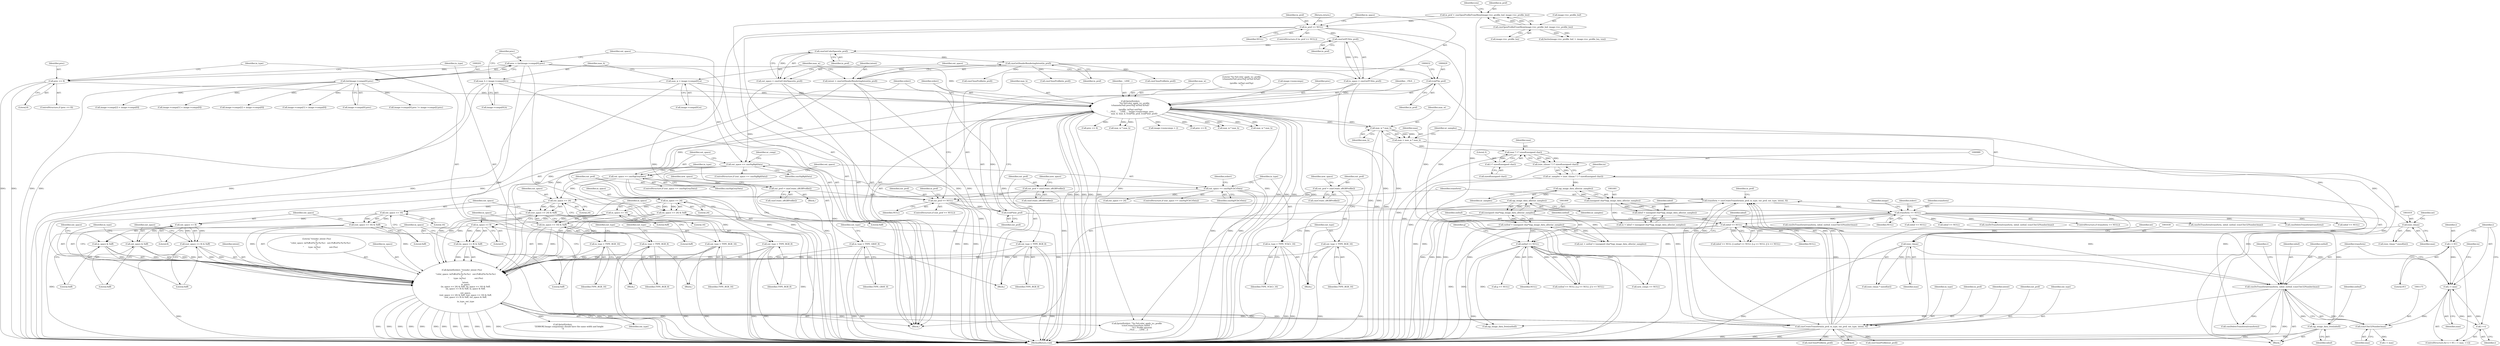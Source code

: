 digraph "0_openjpeg_2e5ab1d9987831c981ff05862e8ccf1381ed58ea@pointer" {
"1001252" [label="(Call,opj_image_data_free(inbuf))"];
"1001170" [label="(Call,cmsDoTransform(transform, inbuf, outbuf, (cmsUInt32Number)max))"];
"1000492" [label="(Call,transform == NULL)"];
"1000478" [label="(Call,transform = cmsCreateTransform(in_prof, in_type, out_prof, out_type, intent, 0))"];
"1000480" [label="(Call,cmsCreateTransform(in_prof, in_type, out_prof, out_type, intent, 0))"];
"1000428" [label="(Call,(void*)in_prof)"];
"1000178" [label="(Call,cmsGetHeaderRenderingIntent(in_prof))"];
"1000174" [label="(Call,cmsGetColorSpace(in_prof))"];
"1000170" [label="(Call,cmsGetPCS(in_prof))"];
"1000163" [label="(Call,in_prof == NULL)"];
"1000136" [label="(Call,in_prof = cmsOpenProfileFromMem(image->icc_profile_buf, image->icc_profile_len))"];
"1000138" [label="(Call,cmsOpenProfileFromMem(image->icc_profile_buf, image->icc_profile_len))"];
"1000434" [label="(Call,fprintf(stderr, \"\trender_intent (%u)\n\t\"\n            \"color_space: in(%#x)(%c%c%c%c)   out:(%#x)(%c%c%c%c)\n\t\"\n            \"       type: in(%u)              out:(%u)\n\",\n            intent,\n            in_space,\n            (in_space >> 24) & 0xff, (in_space >> 16) & 0xff,\n            (in_space >> 8) & 0xff, in_space & 0xff,\n\n            out_space,\n            (out_space >> 24) & 0xff, (out_space >> 16) & 0xff,\n            (out_space >> 8) & 0xff, out_space & 0xff,\n\n            in_type, out_type\n           ))"];
"1000417" [label="(Call,fprintf(stderr,\n            \"%s:%d:color_apply_icc_profile\n\tchannels(%d) prec(%d) w(%d) h(%d)\"\n            \"\n\tprofile: in(%p) out(%p)\n\", __FILE__, __LINE__, image->numcomps, prec,\n            max_w, max_h, (void*)in_prof, (void*)out_prof))"];
"1000198" [label="(Call,prec = (int)image->comps[0].prec)"];
"1000200" [label="(Call,(int)image->comps[0].prec)"];
"1000320" [label="(Call,prec <= 8)"];
"1000180" [label="(Call,max_w = image->comps[0].w)"];
"1000189" [label="(Call,max_h = image->comps[0].h)"];
"1000431" [label="(Call,(void*)out_prof)"];
"1000410" [label="(Call,out_prof == NULL)"];
"1000338" [label="(Call,out_prof = cmsCreate_sRGBProfile())"];
"1000374" [label="(Call,out_prof = cmsCreate_sRGBProfile())"];
"1000356" [label="(Call,out_prof = cmsCreate_sRGBProfile())"];
"1000176" [label="(Call,intent = cmsGetHeaderRenderingIntent(in_prof))"];
"1000454" [label="(Call,in_space & 0xff)"];
"1000450" [label="(Call,in_space >> 8)"];
"1000445" [label="(Call,in_space >> 16)"];
"1000440" [label="(Call,in_space >> 24)"];
"1000168" [label="(Call,in_space = cmsGetPCS(in_prof))"];
"1000439" [label="(Call,(in_space >> 24) & 0xff)"];
"1000444" [label="(Call,(in_space >> 16) & 0xff)"];
"1000449" [label="(Call,(in_space >> 8) & 0xff)"];
"1000473" [label="(Call,out_space & 0xff)"];
"1000469" [label="(Call,out_space >> 8)"];
"1000464" [label="(Call,out_space >> 16)"];
"1000459" [label="(Call,out_space >> 24)"];
"1000364" [label="(Call,out_space == cmsSigYCbCrData)"];
"1000346" [label="(Call,out_space == cmsSigGrayData)"];
"1000210" [label="(Call,out_space == cmsSigRgbData)"];
"1000172" [label="(Call,out_space = cmsGetColorSpace(in_prof))"];
"1000458" [label="(Call,(out_space >> 24) & 0xff)"];
"1000463" [label="(Call,(out_space >> 16) & 0xff)"];
"1000468" [label="(Call,(out_space >> 8) & 0xff)"];
"1000368" [label="(Call,in_type = TYPE_YCbCr_16)"];
"1000332" [label="(Call,in_type = TYPE_RGB_16)"];
"1000350" [label="(Call,in_type = TYPE_GRAY_8)"];
"1000324" [label="(Call,in_type = TYPE_RGB_8)"];
"1000335" [label="(Call,out_type = TYPE_RGB_16)"];
"1000327" [label="(Call,out_type = TYPE_RGB_8)"];
"1000353" [label="(Call,out_type = TYPE_RGB_8)"];
"1000371" [label="(Call,out_type = TYPE_RGB_16)"];
"1001036" [label="(Call,inbuf == NULL)"];
"1000998" [label="(Call,inbuf = (unsigned char*)opj_image_data_alloc(nr_samples))"];
"1001000" [label="(Call,(unsigned char*)opj_image_data_alloc(nr_samples))"];
"1001002" [label="(Call,opj_image_data_alloc(nr_samples))"];
"1000986" [label="(Call,nr_samples = (size_t)(max * 3 * sizeof(unsigned char)))"];
"1000988" [label="(Call,(size_t)(max * 3 * sizeof(unsigned char)))"];
"1000990" [label="(Call,max * 3 * sizeof(unsigned char))"];
"1000981" [label="(Call,max = max_w * max_h)"];
"1000983" [label="(Call,max_w * max_h)"];
"1000992" [label="(Call,3 * sizeof(unsigned char))"];
"1001040" [label="(Call,outbuf == NULL)"];
"1001006" [label="(Call,outbuf = (unsigned char*)opj_image_data_alloc(nr_samples))"];
"1001008" [label="(Call,(unsigned char*)opj_image_data_alloc(nr_samples))"];
"1001010" [label="(Call,opj_image_data_alloc(nr_samples))"];
"1001174" [label="(Call,(cmsUInt32Number)max)"];
"1001155" [label="(Call,i < max)"];
"1001158" [label="(Call,++i)"];
"1001152" [label="(Call,i = 0U)"];
"1001029" [label="(Call,(size_t)max)"];
"1001018" [label="(Call,(size_t)max)"];
"1001252" [label="(Call,opj_image_data_free(inbuf))"];
"1000457" [label="(Identifier,out_space)"];
"1001041" [label="(Identifier,outbuf)"];
"1001002" [label="(Call,opj_image_data_alloc(nr_samples))"];
"1000142" [label="(Call,image->icc_profile_len)"];
"1000333" [label="(Identifier,in_type)"];
"1000994" [label="(Call,sizeof(unsigned char))"];
"1000316" [label="(Call,cmsCloseProfile(in_prof))"];
"1000217" [label="(Identifier,nr_comp)"];
"1000351" [label="(Identifier,in_type)"];
"1000440" [label="(Call,in_space >> 24)"];
"1000369" [label="(Identifier,in_type)"];
"1001208" [label="(Call,i < max)"];
"1000465" [label="(Identifier,out_space)"];
"1001040" [label="(Call,outbuf == NULL)"];
"1000169" [label="(Identifier,in_space)"];
"1000320" [label="(Call,prec <= 8)"];
"1000345" [label="(ControlStructure,if (out_space == cmsSigGrayData))"];
"1000373" [label="(Identifier,TYPE_RGB_16)"];
"1000328" [label="(Identifier,out_type)"];
"1000422" [label="(Call,image->numcomps)"];
"1000461" [label="(Literal,24)"];
"1000346" [label="(Call,out_space == cmsSigGrayData)"];
"1001322" [label="(Call,inbuf == NULL)"];
"1000999" [label="(Identifier,inbuf)"];
"1000779" [label="(Call,max_w * max_h)"];
"1000509" [label="(Identifier,image)"];
"1000463" [label="(Call,(out_space >> 16) & 0xff)"];
"1000497" [label="(Identifier,stderr)"];
"1000354" [label="(Identifier,out_type)"];
"1000357" [label="(Identifier,out_prof)"];
"1000993" [label="(Literal,3)"];
"1000334" [label="(Identifier,TYPE_RGB_16)"];
"1000374" [label="(Call,out_prof = cmsCreate_sRGBProfile())"];
"1000410" [label="(Call,out_prof == NULL)"];
"1000276" [label="(Call,image->comps[0].prec != image->comps[i].prec)"];
"1000177" [label="(Identifier,intent)"];
"1000986" [label="(Call,nr_samples = (size_t)(max * 3 * sizeof(unsigned char)))"];
"1000425" [label="(Identifier,prec)"];
"1001031" [label="(Identifier,max)"];
"1000478" [label="(Call,transform = cmsCreateTransform(in_prof, in_type, out_prof, out_type, intent, 0))"];
"1000363" [label="(ControlStructure,if (out_space == cmsSigYCbCrData))"];
"1001560" [label="(MethodReturn,void)"];
"1000329" [label="(Identifier,TYPE_RGB_8)"];
"1001007" [label="(Identifier,outbuf)"];
"1001037" [label="(Identifier,inbuf)"];
"1000992" [label="(Call,3 * sizeof(unsigned char))"];
"1000988" [label="(Call,(size_t)(max * 3 * sizeof(unsigned char)))"];
"1001108" [label="(Call,image->comps[2] = image->comps[0])"];
"1000420" [label="(Identifier,__FILE__)"];
"1001254" [label="(Call,opj_image_data_free(outbuf))"];
"1000482" [label="(Identifier,in_type)"];
"1000350" [label="(Call,in_type = TYPE_GRAY_8)"];
"1000375" [label="(Identifier,out_prof)"];
"1000981" [label="(Call,max = max_w * max_h)"];
"1000481" [label="(Identifier,in_prof)"];
"1000191" [label="(Call,image->comps[0].h)"];
"1001044" [label="(Call,g == NULL)"];
"1000147" [label="(Identifier,icm)"];
"1001157" [label="(Identifier,max)"];
"1000167" [label="(Return,return;)"];
"1001042" [label="(Identifier,NULL)"];
"1001156" [label="(Identifier,i)"];
"1000172" [label="(Call,out_space = cmsGetColorSpace(in_prof))"];
"1000488" [label="(Identifier,in_prof)"];
"1001029" [label="(Call,(size_t)max)"];
"1000458" [label="(Call,(out_space >> 24) & 0xff)"];
"1000464" [label="(Call,out_space >> 16)"];
"1000368" [label="(Call,in_type = TYPE_YCbCr_16)"];
"1000371" [label="(Call,out_type = TYPE_RGB_16)"];
"1000447" [label="(Literal,16)"];
"1000336" [label="(Identifier,out_type)"];
"1000579" [label="(Call,prec <= 8)"];
"1000963" [label="(Call,fprintf(stderr,\n                    \"[ERROR] Image components should have the same width and height\n\"))"];
"1000190" [label="(Identifier,max_h)"];
"1000467" [label="(Literal,0xff)"];
"1000810" [label="(Call,inbuf == NULL)"];
"1000991" [label="(Identifier,max)"];
"1001028" [label="(Call,(size_t)max * sizeof(int))"];
"1000589" [label="(Call,max_w * max_h)"];
"1000321" [label="(Identifier,prec)"];
"1000451" [label="(Identifier,in_space)"];
"1000176" [label="(Call,intent = cmsGetHeaderRenderingIntent(in_prof))"];
"1000182" [label="(Call,image->comps[0].w)"];
"1001456" [label="(Call,cmsDoTransform(transform, inbuf, outbuf, (cmsUInt32Number)max))"];
"1000441" [label="(Identifier,in_space)"];
"1000466" [label="(Literal,16)"];
"1000496" [label="(Call,fprintf(stderr, \"%s:%d:color_apply_icc_profile\n\tcmsCreateTransform failed. \"\n                \"ICC Profile ignored.\n\", __FILE__, __LINE__))"];
"1000367" [label="(Block,)"];
"1000342" [label="(Identifier,new_space)"];
"1000491" [label="(ControlStructure,if (transform == NULL))"];
"1000211" [label="(Identifier,out_space)"];
"1000139" [label="(Call,image->icc_profile_buf)"];
"1000113" [label="(Block,)"];
"1001020" [label="(Identifier,max)"];
"1000171" [label="(Identifier,in_prof)"];
"1001383" [label="(Call,image->comps[1] = image->comps[0])"];
"1000477" [label="(Identifier,out_type)"];
"1000493" [label="(Identifier,transform)"];
"1000433" [label="(Identifier,out_prof)"];
"1000323" [label="(Block,)"];
"1000366" [label="(Identifier,cmsSigYCbCrData)"];
"1000476" [label="(Identifier,in_type)"];
"1000353" [label="(Call,out_type = TYPE_RGB_8)"];
"1000162" [label="(ControlStructure,if (in_prof == NULL))"];
"1000437" [label="(Identifier,intent)"];
"1000200" [label="(Call,(int)image->comps[0].prec)"];
"1000444" [label="(Call,(in_space >> 16) & 0xff)"];
"1000383" [label="(Identifier,stderr)"];
"1000348" [label="(Identifier,cmsSigGrayData)"];
"1001018" [label="(Call,(size_t)max)"];
"1000358" [label="(Call,cmsCreate_sRGBProfile())"];
"1001394" [label="(Call,image->comps[2] = image->comps[0])"];
"1001153" [label="(Identifier,i)"];
"1000337" [label="(Identifier,TYPE_RGB_16)"];
"1001022" [label="(Identifier,int)"];
"1000494" [label="(Identifier,NULL)"];
"1000462" [label="(Literal,0xff)"];
"1000326" [label="(Identifier,TYPE_RGB_8)"];
"1000164" [label="(Identifier,in_prof)"];
"1000352" [label="(Identifier,TYPE_GRAY_8)"];
"1000165" [label="(Identifier,NULL)"];
"1000199" [label="(Identifier,prec)"];
"1000370" [label="(Identifier,TYPE_YCbCr_16)"];
"1000456" [label="(Literal,0xff)"];
"1000431" [label="(Call,(void*)out_prof)"];
"1000983" [label="(Call,max_w * max_h)"];
"1000692" [label="(Call,cmsDoTransform(transform, inbuf, outbuf, (cmsUInt32Number)max))"];
"1001152" [label="(Call,i = 0U)"];
"1000376" [label="(Call,cmsCreate_sRGBProfile())"];
"1000474" [label="(Identifier,out_space)"];
"1000417" [label="(Call,fprintf(stderr,\n            \"%s:%d:color_apply_icc_profile\n\tchannels(%d) prec(%d) w(%d) h(%d)\"\n            \"\n\tprofile: in(%p) out(%p)\n\", __FILE__, __LINE__, image->numcomps, prec,\n            max_w, max_h, (void*)in_prof, (void*)out_prof))"];
"1000975" [label="(Block,)"];
"1000430" [label="(Identifier,in_prof)"];
"1000415" [label="(Identifier,in_prof)"];
"1001033" [label="(Identifier,int)"];
"1000339" [label="(Identifier,out_prof)"];
"1000168" [label="(Call,in_space = cmsGetPCS(in_prof))"];
"1000479" [label="(Identifier,transform)"];
"1001010" [label="(Call,opj_image_data_alloc(nr_samples))"];
"1000372" [label="(Identifier,out_type)"];
"1000990" [label="(Call,max * 3 * sizeof(unsigned char))"];
"1000414" [label="(Call,cmsCloseProfile(in_prof))"];
"1000443" [label="(Literal,0xff)"];
"1000985" [label="(Identifier,max_h)"];
"1001017" [label="(Call,(size_t)max * sizeof(int))"];
"1000966" [label="(Call,cmsDeleteTransform(transform))"];
"1000486" [label="(Literal,0)"];
"1001008" [label="(Call,(unsigned char*)opj_image_data_alloc(nr_samples))"];
"1000446" [label="(Identifier,in_space)"];
"1000325" [label="(Identifier,in_type)"];
"1000485" [label="(Identifier,intent)"];
"1001253" [label="(Identifier,inbuf)"];
"1000327" [label="(Call,out_type = TYPE_RGB_8)"];
"1000322" [label="(Literal,8)"];
"1000170" [label="(Call,cmsGetPCS(in_prof))"];
"1001546" [label="(Call,cmsDeleteTransform(transform))"];
"1000389" [label="(Call,out_space >> 24)"];
"1001151" [label="(ControlStructure,for (i = 0U; i < max; ++i))"];
"1000427" [label="(Identifier,max_h)"];
"1000471" [label="(Literal,8)"];
"1000209" [label="(ControlStructure,if (out_space == cmsSigRgbData))"];
"1001170" [label="(Call,cmsDoTransform(transform, inbuf, outbuf, (cmsUInt32Number)max))"];
"1000454" [label="(Call,in_space & 0xff)"];
"1000411" [label="(Identifier,out_prof)"];
"1000987" [label="(Identifier,nr_samples)"];
"1000180" [label="(Call,max_w = image->comps[0].w)"];
"1000620" [label="(Call,inbuf == NULL)"];
"1000181" [label="(Identifier,max_w)"];
"1000335" [label="(Call,out_type = TYPE_RGB_16)"];
"1000997" [label="(Identifier,in)"];
"1000439" [label="(Call,(in_space >> 24) & 0xff)"];
"1000449" [label="(Call,(in_space >> 8) & 0xff)"];
"1000470" [label="(Identifier,out_space)"];
"1000137" [label="(Identifier,in_prof)"];
"1000436" [label="(Literal,\"\trender_intent (%u)\n\t\"\n            \"color_space: in(%#x)(%c%c%c%c)   out:(%#x)(%c%c%c%c)\n\t\"\n            \"       type: in(%u)              out:(%u)\n\")"];
"1000356" [label="(Call,out_prof = cmsCreate_sRGBProfile())"];
"1000173" [label="(Identifier,out_space)"];
"1000412" [label="(Identifier,NULL)"];
"1001011" [label="(Identifier,nr_samples)"];
"1000455" [label="(Identifier,in_space)"];
"1000507" [label="(Call,image->numcomps > 2)"];
"1001006" [label="(Call,outbuf = (unsigned char*)opj_image_data_alloc(nr_samples))"];
"1000319" [label="(ControlStructure,if (prec <= 8))"];
"1001172" [label="(Identifier,inbuf)"];
"1000198" [label="(Call,prec = (int)image->comps[0].prec)"];
"1000984" [label="(Identifier,max_w)"];
"1000445" [label="(Call,in_space >> 16)"];
"1000338" [label="(Call,out_prof = cmsCreate_sRGBProfile())"];
"1000347" [label="(Identifier,out_space)"];
"1000349" [label="(Block,)"];
"1000468" [label="(Call,(out_space >> 8) & 0xff)"];
"1000469" [label="(Call,out_space >> 8)"];
"1000210" [label="(Call,out_space == cmsSigRgbData)"];
"1001154" [label="(Literal,0U)"];
"1001036" [label="(Call,inbuf == NULL)"];
"1000421" [label="(Identifier,__LINE__)"];
"1000331" [label="(Block,)"];
"1000972" [label="(Call,prec <= 8)"];
"1000434" [label="(Call,fprintf(stderr, \"\trender_intent (%u)\n\t\"\n            \"color_space: in(%#x)(%c%c%c%c)   out:(%#x)(%c%c%c%c)\n\t\"\n            \"       type: in(%u)              out:(%u)\n\",\n            intent,\n            in_space,\n            (in_space >> 24) & 0xff, (in_space >> 16) & 0xff,\n            (in_space >> 8) & 0xff, in_space & 0xff,\n\n            out_space,\n            (out_space >> 24) & 0xff, (out_space >> 16) & 0xff,\n            (out_space >> 8) & 0xff, out_space & 0xff,\n\n            in_type, out_type\n           ))"];
"1000459" [label="(Call,out_space >> 24)"];
"1001003" [label="(Identifier,nr_samples)"];
"1000189" [label="(Call,max_h = image->comps[0].h)"];
"1000448" [label="(Literal,0xff)"];
"1001004" [label="(Call,out = outbuf = (unsigned char*)opj_image_data_alloc(nr_samples))"];
"1000138" [label="(Call,cmsOpenProfileFromMem(image->icc_profile_buf, image->icc_profile_len))"];
"1001045" [label="(Identifier,g)"];
"1000438" [label="(Identifier,in_space)"];
"1000450" [label="(Call,in_space >> 8)"];
"1000175" [label="(Identifier,in_prof)"];
"1000340" [label="(Call,cmsCreate_sRGBProfile())"];
"1001171" [label="(Identifier,transform)"];
"1001159" [label="(Identifier,i)"];
"1000163" [label="(Call,in_prof == NULL)"];
"1000489" [label="(Call,cmsCloseProfile(out_prof))"];
"1000365" [label="(Identifier,out_space)"];
"1000982" [label="(Identifier,max)"];
"1000426" [label="(Identifier,max_w)"];
"1001155" [label="(Call,i < max)"];
"1000179" [label="(Identifier,in_prof)"];
"1000475" [label="(Literal,0xff)"];
"1001097" [label="(Call,image->comps[1] = image->comps[0])"];
"1000409" [label="(ControlStructure,if (out_prof == NULL))"];
"1001174" [label="(Call,(cmsUInt32Number)max)"];
"1000364" [label="(Call,out_space == cmsSigYCbCrData)"];
"1000174" [label="(Call,cmsGetColorSpace(in_prof))"];
"1000483" [label="(Identifier,out_prof)"];
"1001173" [label="(Identifier,outbuf)"];
"1000360" [label="(Identifier,new_space)"];
"1000453" [label="(Literal,0xff)"];
"1000472" [label="(Literal,0xff)"];
"1000419" [label="(Literal,\"%s:%d:color_apply_icc_profile\n\tchannels(%d) prec(%d) w(%d) h(%d)\"\n            \"\n\tprofile: in(%p) out(%p)\n\")"];
"1000998" [label="(Call,inbuf = (unsigned char*)opj_image_data_alloc(nr_samples))"];
"1000202" [label="(Call,image->comps[0].prec)"];
"1001035" [label="(Call,inbuf == NULL || outbuf == NULL || g == NULL || b == NULL)"];
"1000355" [label="(Identifier,TYPE_RGB_8)"];
"1001158" [label="(Call,++i)"];
"1000406" [label="(Call,cmsCloseProfile(in_prof))"];
"1000178" [label="(Call,cmsGetHeaderRenderingIntent(in_prof))"];
"1000452" [label="(Literal,8)"];
"1000213" [label="(Block,)"];
"1000378" [label="(Identifier,new_space)"];
"1000882" [label="(Call,cmsDoTransform(transform, inbuf, outbuf, (cmsUInt32Number)max))"];
"1000324" [label="(Call,in_type = TYPE_RGB_8)"];
"1000151" [label="(Call,fwrite(image->icc_profile_buf, 1, image->icc_profile_len, icm))"];
"1000435" [label="(Identifier,stderr)"];
"1000473" [label="(Call,out_space & 0xff)"];
"1000442" [label="(Literal,24)"];
"1000428" [label="(Call,(void*)in_prof)"];
"1001039" [label="(Call,outbuf == NULL || g == NULL || b == NULL)"];
"1000212" [label="(Identifier,cmsSigRgbData)"];
"1000487" [label="(Call,cmsCloseProfile(in_prof))"];
"1001164" [label="(Identifier,in)"];
"1000460" [label="(Identifier,out_space)"];
"1000332" [label="(Call,in_type = TYPE_RGB_16)"];
"1000492" [label="(Call,transform == NULL)"];
"1000996" [label="(Call,in = inbuf = (unsigned char*)opj_image_data_alloc(nr_samples))"];
"1001038" [label="(Identifier,NULL)"];
"1000480" [label="(Call,cmsCreateTransform(in_prof, in_type, out_prof, out_type, intent, 0))"];
"1001069" [label="(Call,new_comps == NULL)"];
"1001176" [label="(Identifier,max)"];
"1000484" [label="(Identifier,out_type)"];
"1000136" [label="(Call,in_prof = cmsOpenProfileFromMem(image->icc_profile_buf, image->icc_profile_len))"];
"1001000" [label="(Call,(unsigned char*)opj_image_data_alloc(nr_samples))"];
"1001178" [label="(Identifier,r)"];
"1001255" [label="(Identifier,outbuf)"];
"1001269" [label="(Call,max_w * max_h)"];
"1000418" [label="(Identifier,stderr)"];
"1001252" -> "1000975"  [label="AST: "];
"1001252" -> "1001253"  [label="CFG: "];
"1001253" -> "1001252"  [label="AST: "];
"1001255" -> "1001252"  [label="CFG: "];
"1001252" -> "1001560"  [label="DDG: "];
"1001252" -> "1001560"  [label="DDG: "];
"1001170" -> "1001252"  [label="DDG: "];
"1001036" -> "1001252"  [label="DDG: "];
"1001170" -> "1000975"  [label="AST: "];
"1001170" -> "1001174"  [label="CFG: "];
"1001171" -> "1001170"  [label="AST: "];
"1001172" -> "1001170"  [label="AST: "];
"1001173" -> "1001170"  [label="AST: "];
"1001174" -> "1001170"  [label="AST: "];
"1001178" -> "1001170"  [label="CFG: "];
"1001170" -> "1001560"  [label="DDG: "];
"1001170" -> "1001560"  [label="DDG: "];
"1000492" -> "1001170"  [label="DDG: "];
"1001036" -> "1001170"  [label="DDG: "];
"1001040" -> "1001170"  [label="DDG: "];
"1001006" -> "1001170"  [label="DDG: "];
"1001174" -> "1001170"  [label="DDG: "];
"1001170" -> "1001254"  [label="DDG: "];
"1001170" -> "1001546"  [label="DDG: "];
"1000492" -> "1000491"  [label="AST: "];
"1000492" -> "1000494"  [label="CFG: "];
"1000493" -> "1000492"  [label="AST: "];
"1000494" -> "1000492"  [label="AST: "];
"1000497" -> "1000492"  [label="CFG: "];
"1000509" -> "1000492"  [label="CFG: "];
"1000492" -> "1001560"  [label="DDG: "];
"1000492" -> "1001560"  [label="DDG: "];
"1000492" -> "1001560"  [label="DDG: "];
"1000478" -> "1000492"  [label="DDG: "];
"1000410" -> "1000492"  [label="DDG: "];
"1000492" -> "1000620"  [label="DDG: "];
"1000492" -> "1000692"  [label="DDG: "];
"1000492" -> "1000810"  [label="DDG: "];
"1000492" -> "1000882"  [label="DDG: "];
"1000492" -> "1000966"  [label="DDG: "];
"1000492" -> "1001036"  [label="DDG: "];
"1000492" -> "1001322"  [label="DDG: "];
"1000492" -> "1001456"  [label="DDG: "];
"1000492" -> "1001546"  [label="DDG: "];
"1000478" -> "1000113"  [label="AST: "];
"1000478" -> "1000480"  [label="CFG: "];
"1000479" -> "1000478"  [label="AST: "];
"1000480" -> "1000478"  [label="AST: "];
"1000488" -> "1000478"  [label="CFG: "];
"1000478" -> "1001560"  [label="DDG: "];
"1000480" -> "1000478"  [label="DDG: "];
"1000480" -> "1000478"  [label="DDG: "];
"1000480" -> "1000478"  [label="DDG: "];
"1000480" -> "1000478"  [label="DDG: "];
"1000480" -> "1000478"  [label="DDG: "];
"1000480" -> "1000478"  [label="DDG: "];
"1000480" -> "1000486"  [label="CFG: "];
"1000481" -> "1000480"  [label="AST: "];
"1000482" -> "1000480"  [label="AST: "];
"1000483" -> "1000480"  [label="AST: "];
"1000484" -> "1000480"  [label="AST: "];
"1000485" -> "1000480"  [label="AST: "];
"1000486" -> "1000480"  [label="AST: "];
"1000480" -> "1001560"  [label="DDG: "];
"1000480" -> "1001560"  [label="DDG: "];
"1000480" -> "1001560"  [label="DDG: "];
"1000428" -> "1000480"  [label="DDG: "];
"1000434" -> "1000480"  [label="DDG: "];
"1000434" -> "1000480"  [label="DDG: "];
"1000434" -> "1000480"  [label="DDG: "];
"1000431" -> "1000480"  [label="DDG: "];
"1000480" -> "1000487"  [label="DDG: "];
"1000480" -> "1000489"  [label="DDG: "];
"1000428" -> "1000417"  [label="AST: "];
"1000428" -> "1000430"  [label="CFG: "];
"1000429" -> "1000428"  [label="AST: "];
"1000430" -> "1000428"  [label="AST: "];
"1000432" -> "1000428"  [label="CFG: "];
"1000428" -> "1000417"  [label="DDG: "];
"1000178" -> "1000428"  [label="DDG: "];
"1000178" -> "1000176"  [label="AST: "];
"1000178" -> "1000179"  [label="CFG: "];
"1000179" -> "1000178"  [label="AST: "];
"1000176" -> "1000178"  [label="CFG: "];
"1000178" -> "1000176"  [label="DDG: "];
"1000174" -> "1000178"  [label="DDG: "];
"1000178" -> "1000316"  [label="DDG: "];
"1000178" -> "1000406"  [label="DDG: "];
"1000178" -> "1000414"  [label="DDG: "];
"1000174" -> "1000172"  [label="AST: "];
"1000174" -> "1000175"  [label="CFG: "];
"1000175" -> "1000174"  [label="AST: "];
"1000172" -> "1000174"  [label="CFG: "];
"1000174" -> "1000172"  [label="DDG: "];
"1000170" -> "1000174"  [label="DDG: "];
"1000170" -> "1000168"  [label="AST: "];
"1000170" -> "1000171"  [label="CFG: "];
"1000171" -> "1000170"  [label="AST: "];
"1000168" -> "1000170"  [label="CFG: "];
"1000170" -> "1000168"  [label="DDG: "];
"1000163" -> "1000170"  [label="DDG: "];
"1000163" -> "1000162"  [label="AST: "];
"1000163" -> "1000165"  [label="CFG: "];
"1000164" -> "1000163"  [label="AST: "];
"1000165" -> "1000163"  [label="AST: "];
"1000167" -> "1000163"  [label="CFG: "];
"1000169" -> "1000163"  [label="CFG: "];
"1000163" -> "1001560"  [label="DDG: "];
"1000163" -> "1001560"  [label="DDG: "];
"1000163" -> "1001560"  [label="DDG: "];
"1000136" -> "1000163"  [label="DDG: "];
"1000163" -> "1000410"  [label="DDG: "];
"1000136" -> "1000113"  [label="AST: "];
"1000136" -> "1000138"  [label="CFG: "];
"1000137" -> "1000136"  [label="AST: "];
"1000138" -> "1000136"  [label="AST: "];
"1000147" -> "1000136"  [label="CFG: "];
"1000136" -> "1001560"  [label="DDG: "];
"1000138" -> "1000136"  [label="DDG: "];
"1000138" -> "1000136"  [label="DDG: "];
"1000138" -> "1000142"  [label="CFG: "];
"1000139" -> "1000138"  [label="AST: "];
"1000142" -> "1000138"  [label="AST: "];
"1000138" -> "1000151"  [label="DDG: "];
"1000138" -> "1000151"  [label="DDG: "];
"1000434" -> "1000113"  [label="AST: "];
"1000434" -> "1000477"  [label="CFG: "];
"1000435" -> "1000434"  [label="AST: "];
"1000436" -> "1000434"  [label="AST: "];
"1000437" -> "1000434"  [label="AST: "];
"1000438" -> "1000434"  [label="AST: "];
"1000439" -> "1000434"  [label="AST: "];
"1000444" -> "1000434"  [label="AST: "];
"1000449" -> "1000434"  [label="AST: "];
"1000454" -> "1000434"  [label="AST: "];
"1000457" -> "1000434"  [label="AST: "];
"1000458" -> "1000434"  [label="AST: "];
"1000463" -> "1000434"  [label="AST: "];
"1000468" -> "1000434"  [label="AST: "];
"1000473" -> "1000434"  [label="AST: "];
"1000476" -> "1000434"  [label="AST: "];
"1000477" -> "1000434"  [label="AST: "];
"1000479" -> "1000434"  [label="CFG: "];
"1000434" -> "1001560"  [label="DDG: "];
"1000434" -> "1001560"  [label="DDG: "];
"1000434" -> "1001560"  [label="DDG: "];
"1000434" -> "1001560"  [label="DDG: "];
"1000434" -> "1001560"  [label="DDG: "];
"1000434" -> "1001560"  [label="DDG: "];
"1000434" -> "1001560"  [label="DDG: "];
"1000434" -> "1001560"  [label="DDG: "];
"1000434" -> "1001560"  [label="DDG: "];
"1000434" -> "1001560"  [label="DDG: "];
"1000434" -> "1001560"  [label="DDG: "];
"1000434" -> "1001560"  [label="DDG: "];
"1000417" -> "1000434"  [label="DDG: "];
"1000176" -> "1000434"  [label="DDG: "];
"1000454" -> "1000434"  [label="DDG: "];
"1000454" -> "1000434"  [label="DDG: "];
"1000439" -> "1000434"  [label="DDG: "];
"1000439" -> "1000434"  [label="DDG: "];
"1000444" -> "1000434"  [label="DDG: "];
"1000444" -> "1000434"  [label="DDG: "];
"1000449" -> "1000434"  [label="DDG: "];
"1000449" -> "1000434"  [label="DDG: "];
"1000473" -> "1000434"  [label="DDG: "];
"1000473" -> "1000434"  [label="DDG: "];
"1000458" -> "1000434"  [label="DDG: "];
"1000458" -> "1000434"  [label="DDG: "];
"1000463" -> "1000434"  [label="DDG: "];
"1000463" -> "1000434"  [label="DDG: "];
"1000468" -> "1000434"  [label="DDG: "];
"1000468" -> "1000434"  [label="DDG: "];
"1000368" -> "1000434"  [label="DDG: "];
"1000332" -> "1000434"  [label="DDG: "];
"1000350" -> "1000434"  [label="DDG: "];
"1000324" -> "1000434"  [label="DDG: "];
"1000335" -> "1000434"  [label="DDG: "];
"1000327" -> "1000434"  [label="DDG: "];
"1000353" -> "1000434"  [label="DDG: "];
"1000371" -> "1000434"  [label="DDG: "];
"1000434" -> "1000496"  [label="DDG: "];
"1000434" -> "1000963"  [label="DDG: "];
"1000417" -> "1000113"  [label="AST: "];
"1000417" -> "1000431"  [label="CFG: "];
"1000418" -> "1000417"  [label="AST: "];
"1000419" -> "1000417"  [label="AST: "];
"1000420" -> "1000417"  [label="AST: "];
"1000421" -> "1000417"  [label="AST: "];
"1000422" -> "1000417"  [label="AST: "];
"1000425" -> "1000417"  [label="AST: "];
"1000426" -> "1000417"  [label="AST: "];
"1000427" -> "1000417"  [label="AST: "];
"1000431" -> "1000417"  [label="AST: "];
"1000435" -> "1000417"  [label="CFG: "];
"1000417" -> "1001560"  [label="DDG: "];
"1000417" -> "1001560"  [label="DDG: "];
"1000417" -> "1001560"  [label="DDG: "];
"1000417" -> "1001560"  [label="DDG: "];
"1000417" -> "1001560"  [label="DDG: "];
"1000417" -> "1001560"  [label="DDG: "];
"1000417" -> "1001560"  [label="DDG: "];
"1000417" -> "1001560"  [label="DDG: "];
"1000417" -> "1001560"  [label="DDG: "];
"1000198" -> "1000417"  [label="DDG: "];
"1000320" -> "1000417"  [label="DDG: "];
"1000180" -> "1000417"  [label="DDG: "];
"1000189" -> "1000417"  [label="DDG: "];
"1000431" -> "1000417"  [label="DDG: "];
"1000417" -> "1000496"  [label="DDG: "];
"1000417" -> "1000496"  [label="DDG: "];
"1000417" -> "1000507"  [label="DDG: "];
"1000417" -> "1000579"  [label="DDG: "];
"1000417" -> "1000589"  [label="DDG: "];
"1000417" -> "1000589"  [label="DDG: "];
"1000417" -> "1000779"  [label="DDG: "];
"1000417" -> "1000779"  [label="DDG: "];
"1000417" -> "1000972"  [label="DDG: "];
"1000417" -> "1000983"  [label="DDG: "];
"1000417" -> "1000983"  [label="DDG: "];
"1000417" -> "1001269"  [label="DDG: "];
"1000417" -> "1001269"  [label="DDG: "];
"1000198" -> "1000113"  [label="AST: "];
"1000198" -> "1000200"  [label="CFG: "];
"1000199" -> "1000198"  [label="AST: "];
"1000200" -> "1000198"  [label="AST: "];
"1000211" -> "1000198"  [label="CFG: "];
"1000198" -> "1001560"  [label="DDG: "];
"1000198" -> "1001560"  [label="DDG: "];
"1000200" -> "1000198"  [label="DDG: "];
"1000198" -> "1000320"  [label="DDG: "];
"1000200" -> "1000202"  [label="CFG: "];
"1000201" -> "1000200"  [label="AST: "];
"1000202" -> "1000200"  [label="AST: "];
"1000200" -> "1001560"  [label="DDG: "];
"1000200" -> "1000276"  [label="DDG: "];
"1000200" -> "1001097"  [label="DDG: "];
"1000200" -> "1001108"  [label="DDG: "];
"1000200" -> "1001383"  [label="DDG: "];
"1000200" -> "1001394"  [label="DDG: "];
"1000320" -> "1000319"  [label="AST: "];
"1000320" -> "1000322"  [label="CFG: "];
"1000321" -> "1000320"  [label="AST: "];
"1000322" -> "1000320"  [label="AST: "];
"1000325" -> "1000320"  [label="CFG: "];
"1000333" -> "1000320"  [label="CFG: "];
"1000320" -> "1001560"  [label="DDG: "];
"1000320" -> "1001560"  [label="DDG: "];
"1000180" -> "1000113"  [label="AST: "];
"1000180" -> "1000182"  [label="CFG: "];
"1000181" -> "1000180"  [label="AST: "];
"1000182" -> "1000180"  [label="AST: "];
"1000190" -> "1000180"  [label="CFG: "];
"1000180" -> "1001560"  [label="DDG: "];
"1000180" -> "1001560"  [label="DDG: "];
"1000189" -> "1000113"  [label="AST: "];
"1000189" -> "1000191"  [label="CFG: "];
"1000190" -> "1000189"  [label="AST: "];
"1000191" -> "1000189"  [label="AST: "];
"1000199" -> "1000189"  [label="CFG: "];
"1000189" -> "1001560"  [label="DDG: "];
"1000189" -> "1001560"  [label="DDG: "];
"1000431" -> "1000433"  [label="CFG: "];
"1000432" -> "1000431"  [label="AST: "];
"1000433" -> "1000431"  [label="AST: "];
"1000410" -> "1000431"  [label="DDG: "];
"1000410" -> "1000409"  [label="AST: "];
"1000410" -> "1000412"  [label="CFG: "];
"1000411" -> "1000410"  [label="AST: "];
"1000412" -> "1000410"  [label="AST: "];
"1000415" -> "1000410"  [label="CFG: "];
"1000418" -> "1000410"  [label="CFG: "];
"1000410" -> "1001560"  [label="DDG: "];
"1000410" -> "1001560"  [label="DDG: "];
"1000410" -> "1001560"  [label="DDG: "];
"1000338" -> "1000410"  [label="DDG: "];
"1000374" -> "1000410"  [label="DDG: "];
"1000356" -> "1000410"  [label="DDG: "];
"1000338" -> "1000213"  [label="AST: "];
"1000338" -> "1000340"  [label="CFG: "];
"1000339" -> "1000338"  [label="AST: "];
"1000340" -> "1000338"  [label="AST: "];
"1000342" -> "1000338"  [label="CFG: "];
"1000338" -> "1001560"  [label="DDG: "];
"1000374" -> "1000367"  [label="AST: "];
"1000374" -> "1000376"  [label="CFG: "];
"1000375" -> "1000374"  [label="AST: "];
"1000376" -> "1000374"  [label="AST: "];
"1000378" -> "1000374"  [label="CFG: "];
"1000374" -> "1001560"  [label="DDG: "];
"1000356" -> "1000349"  [label="AST: "];
"1000356" -> "1000358"  [label="CFG: "];
"1000357" -> "1000356"  [label="AST: "];
"1000358" -> "1000356"  [label="AST: "];
"1000360" -> "1000356"  [label="CFG: "];
"1000356" -> "1001560"  [label="DDG: "];
"1000176" -> "1000113"  [label="AST: "];
"1000177" -> "1000176"  [label="AST: "];
"1000181" -> "1000176"  [label="CFG: "];
"1000176" -> "1001560"  [label="DDG: "];
"1000176" -> "1001560"  [label="DDG: "];
"1000454" -> "1000456"  [label="CFG: "];
"1000455" -> "1000454"  [label="AST: "];
"1000456" -> "1000454"  [label="AST: "];
"1000457" -> "1000454"  [label="CFG: "];
"1000450" -> "1000454"  [label="DDG: "];
"1000450" -> "1000449"  [label="AST: "];
"1000450" -> "1000452"  [label="CFG: "];
"1000451" -> "1000450"  [label="AST: "];
"1000452" -> "1000450"  [label="AST: "];
"1000453" -> "1000450"  [label="CFG: "];
"1000450" -> "1000449"  [label="DDG: "];
"1000450" -> "1000449"  [label="DDG: "];
"1000445" -> "1000450"  [label="DDG: "];
"1000445" -> "1000444"  [label="AST: "];
"1000445" -> "1000447"  [label="CFG: "];
"1000446" -> "1000445"  [label="AST: "];
"1000447" -> "1000445"  [label="AST: "];
"1000448" -> "1000445"  [label="CFG: "];
"1000445" -> "1000444"  [label="DDG: "];
"1000445" -> "1000444"  [label="DDG: "];
"1000440" -> "1000445"  [label="DDG: "];
"1000440" -> "1000439"  [label="AST: "];
"1000440" -> "1000442"  [label="CFG: "];
"1000441" -> "1000440"  [label="AST: "];
"1000442" -> "1000440"  [label="AST: "];
"1000443" -> "1000440"  [label="CFG: "];
"1000440" -> "1000439"  [label="DDG: "];
"1000440" -> "1000439"  [label="DDG: "];
"1000168" -> "1000440"  [label="DDG: "];
"1000168" -> "1000113"  [label="AST: "];
"1000169" -> "1000168"  [label="AST: "];
"1000173" -> "1000168"  [label="CFG: "];
"1000168" -> "1001560"  [label="DDG: "];
"1000168" -> "1001560"  [label="DDG: "];
"1000439" -> "1000443"  [label="CFG: "];
"1000443" -> "1000439"  [label="AST: "];
"1000446" -> "1000439"  [label="CFG: "];
"1000439" -> "1001560"  [label="DDG: "];
"1000444" -> "1000448"  [label="CFG: "];
"1000448" -> "1000444"  [label="AST: "];
"1000451" -> "1000444"  [label="CFG: "];
"1000444" -> "1001560"  [label="DDG: "];
"1000449" -> "1000453"  [label="CFG: "];
"1000453" -> "1000449"  [label="AST: "];
"1000455" -> "1000449"  [label="CFG: "];
"1000449" -> "1001560"  [label="DDG: "];
"1000473" -> "1000475"  [label="CFG: "];
"1000474" -> "1000473"  [label="AST: "];
"1000475" -> "1000473"  [label="AST: "];
"1000476" -> "1000473"  [label="CFG: "];
"1000469" -> "1000473"  [label="DDG: "];
"1000469" -> "1000468"  [label="AST: "];
"1000469" -> "1000471"  [label="CFG: "];
"1000470" -> "1000469"  [label="AST: "];
"1000471" -> "1000469"  [label="AST: "];
"1000472" -> "1000469"  [label="CFG: "];
"1000469" -> "1000468"  [label="DDG: "];
"1000469" -> "1000468"  [label="DDG: "];
"1000464" -> "1000469"  [label="DDG: "];
"1000464" -> "1000463"  [label="AST: "];
"1000464" -> "1000466"  [label="CFG: "];
"1000465" -> "1000464"  [label="AST: "];
"1000466" -> "1000464"  [label="AST: "];
"1000467" -> "1000464"  [label="CFG: "];
"1000464" -> "1000463"  [label="DDG: "];
"1000464" -> "1000463"  [label="DDG: "];
"1000459" -> "1000464"  [label="DDG: "];
"1000459" -> "1000458"  [label="AST: "];
"1000459" -> "1000461"  [label="CFG: "];
"1000460" -> "1000459"  [label="AST: "];
"1000461" -> "1000459"  [label="AST: "];
"1000462" -> "1000459"  [label="CFG: "];
"1000459" -> "1000458"  [label="DDG: "];
"1000459" -> "1000458"  [label="DDG: "];
"1000364" -> "1000459"  [label="DDG: "];
"1000346" -> "1000459"  [label="DDG: "];
"1000210" -> "1000459"  [label="DDG: "];
"1000364" -> "1000363"  [label="AST: "];
"1000364" -> "1000366"  [label="CFG: "];
"1000365" -> "1000364"  [label="AST: "];
"1000366" -> "1000364"  [label="AST: "];
"1000369" -> "1000364"  [label="CFG: "];
"1000383" -> "1000364"  [label="CFG: "];
"1000364" -> "1001560"  [label="DDG: "];
"1000364" -> "1001560"  [label="DDG: "];
"1000364" -> "1001560"  [label="DDG: "];
"1000346" -> "1000364"  [label="DDG: "];
"1000364" -> "1000389"  [label="DDG: "];
"1000346" -> "1000345"  [label="AST: "];
"1000346" -> "1000348"  [label="CFG: "];
"1000347" -> "1000346"  [label="AST: "];
"1000348" -> "1000346"  [label="AST: "];
"1000351" -> "1000346"  [label="CFG: "];
"1000365" -> "1000346"  [label="CFG: "];
"1000346" -> "1001560"  [label="DDG: "];
"1000346" -> "1001560"  [label="DDG: "];
"1000346" -> "1001560"  [label="DDG: "];
"1000210" -> "1000346"  [label="DDG: "];
"1000210" -> "1000209"  [label="AST: "];
"1000210" -> "1000212"  [label="CFG: "];
"1000211" -> "1000210"  [label="AST: "];
"1000212" -> "1000210"  [label="AST: "];
"1000217" -> "1000210"  [label="CFG: "];
"1000347" -> "1000210"  [label="CFG: "];
"1000210" -> "1001560"  [label="DDG: "];
"1000210" -> "1001560"  [label="DDG: "];
"1000210" -> "1001560"  [label="DDG: "];
"1000172" -> "1000210"  [label="DDG: "];
"1000172" -> "1000113"  [label="AST: "];
"1000173" -> "1000172"  [label="AST: "];
"1000177" -> "1000172"  [label="CFG: "];
"1000172" -> "1001560"  [label="DDG: "];
"1000458" -> "1000462"  [label="CFG: "];
"1000462" -> "1000458"  [label="AST: "];
"1000465" -> "1000458"  [label="CFG: "];
"1000458" -> "1001560"  [label="DDG: "];
"1000463" -> "1000467"  [label="CFG: "];
"1000467" -> "1000463"  [label="AST: "];
"1000470" -> "1000463"  [label="CFG: "];
"1000463" -> "1001560"  [label="DDG: "];
"1000468" -> "1000472"  [label="CFG: "];
"1000472" -> "1000468"  [label="AST: "];
"1000474" -> "1000468"  [label="CFG: "];
"1000468" -> "1001560"  [label="DDG: "];
"1000368" -> "1000367"  [label="AST: "];
"1000368" -> "1000370"  [label="CFG: "];
"1000369" -> "1000368"  [label="AST: "];
"1000370" -> "1000368"  [label="AST: "];
"1000372" -> "1000368"  [label="CFG: "];
"1000368" -> "1001560"  [label="DDG: "];
"1000368" -> "1001560"  [label="DDG: "];
"1000332" -> "1000331"  [label="AST: "];
"1000332" -> "1000334"  [label="CFG: "];
"1000333" -> "1000332"  [label="AST: "];
"1000334" -> "1000332"  [label="AST: "];
"1000336" -> "1000332"  [label="CFG: "];
"1000332" -> "1001560"  [label="DDG: "];
"1000350" -> "1000349"  [label="AST: "];
"1000350" -> "1000352"  [label="CFG: "];
"1000351" -> "1000350"  [label="AST: "];
"1000352" -> "1000350"  [label="AST: "];
"1000354" -> "1000350"  [label="CFG: "];
"1000350" -> "1001560"  [label="DDG: "];
"1000350" -> "1001560"  [label="DDG: "];
"1000324" -> "1000323"  [label="AST: "];
"1000324" -> "1000326"  [label="CFG: "];
"1000325" -> "1000324"  [label="AST: "];
"1000326" -> "1000324"  [label="AST: "];
"1000328" -> "1000324"  [label="CFG: "];
"1000324" -> "1001560"  [label="DDG: "];
"1000335" -> "1000331"  [label="AST: "];
"1000335" -> "1000337"  [label="CFG: "];
"1000336" -> "1000335"  [label="AST: "];
"1000337" -> "1000335"  [label="AST: "];
"1000339" -> "1000335"  [label="CFG: "];
"1000335" -> "1001560"  [label="DDG: "];
"1000335" -> "1001560"  [label="DDG: "];
"1000327" -> "1000323"  [label="AST: "];
"1000327" -> "1000329"  [label="CFG: "];
"1000328" -> "1000327"  [label="AST: "];
"1000329" -> "1000327"  [label="AST: "];
"1000339" -> "1000327"  [label="CFG: "];
"1000327" -> "1001560"  [label="DDG: "];
"1000327" -> "1001560"  [label="DDG: "];
"1000353" -> "1000349"  [label="AST: "];
"1000353" -> "1000355"  [label="CFG: "];
"1000354" -> "1000353"  [label="AST: "];
"1000355" -> "1000353"  [label="AST: "];
"1000357" -> "1000353"  [label="CFG: "];
"1000353" -> "1001560"  [label="DDG: "];
"1000353" -> "1001560"  [label="DDG: "];
"1000371" -> "1000367"  [label="AST: "];
"1000371" -> "1000373"  [label="CFG: "];
"1000372" -> "1000371"  [label="AST: "];
"1000373" -> "1000371"  [label="AST: "];
"1000375" -> "1000371"  [label="CFG: "];
"1000371" -> "1001560"  [label="DDG: "];
"1000371" -> "1001560"  [label="DDG: "];
"1001036" -> "1001035"  [label="AST: "];
"1001036" -> "1001038"  [label="CFG: "];
"1001037" -> "1001036"  [label="AST: "];
"1001038" -> "1001036"  [label="AST: "];
"1001041" -> "1001036"  [label="CFG: "];
"1001035" -> "1001036"  [label="CFG: "];
"1001036" -> "1001560"  [label="DDG: "];
"1001036" -> "1001035"  [label="DDG: "];
"1001036" -> "1001035"  [label="DDG: "];
"1000998" -> "1001036"  [label="DDG: "];
"1001036" -> "1001040"  [label="DDG: "];
"1001036" -> "1001069"  [label="DDG: "];
"1000998" -> "1000996"  [label="AST: "];
"1000998" -> "1001000"  [label="CFG: "];
"1000999" -> "1000998"  [label="AST: "];
"1001000" -> "1000998"  [label="AST: "];
"1000996" -> "1000998"  [label="CFG: "];
"1000998" -> "1000996"  [label="DDG: "];
"1001000" -> "1000998"  [label="DDG: "];
"1001000" -> "1001002"  [label="CFG: "];
"1001001" -> "1001000"  [label="AST: "];
"1001002" -> "1001000"  [label="AST: "];
"1001000" -> "1000996"  [label="DDG: "];
"1001002" -> "1001000"  [label="DDG: "];
"1001002" -> "1001003"  [label="CFG: "];
"1001003" -> "1001002"  [label="AST: "];
"1000986" -> "1001002"  [label="DDG: "];
"1001002" -> "1001010"  [label="DDG: "];
"1000986" -> "1000975"  [label="AST: "];
"1000986" -> "1000988"  [label="CFG: "];
"1000987" -> "1000986"  [label="AST: "];
"1000988" -> "1000986"  [label="AST: "];
"1000997" -> "1000986"  [label="CFG: "];
"1000986" -> "1001560"  [label="DDG: "];
"1000988" -> "1000986"  [label="DDG: "];
"1000988" -> "1000990"  [label="CFG: "];
"1000989" -> "1000988"  [label="AST: "];
"1000990" -> "1000988"  [label="AST: "];
"1000988" -> "1001560"  [label="DDG: "];
"1000990" -> "1000988"  [label="DDG: "];
"1000990" -> "1000988"  [label="DDG: "];
"1000990" -> "1000992"  [label="CFG: "];
"1000991" -> "1000990"  [label="AST: "];
"1000992" -> "1000990"  [label="AST: "];
"1000990" -> "1001560"  [label="DDG: "];
"1000981" -> "1000990"  [label="DDG: "];
"1000992" -> "1000990"  [label="DDG: "];
"1000990" -> "1001018"  [label="DDG: "];
"1000981" -> "1000975"  [label="AST: "];
"1000981" -> "1000983"  [label="CFG: "];
"1000982" -> "1000981"  [label="AST: "];
"1000983" -> "1000981"  [label="AST: "];
"1000987" -> "1000981"  [label="CFG: "];
"1000981" -> "1001560"  [label="DDG: "];
"1000983" -> "1000981"  [label="DDG: "];
"1000983" -> "1000981"  [label="DDG: "];
"1000983" -> "1000985"  [label="CFG: "];
"1000984" -> "1000983"  [label="AST: "];
"1000985" -> "1000983"  [label="AST: "];
"1000983" -> "1001560"  [label="DDG: "];
"1000983" -> "1001560"  [label="DDG: "];
"1000992" -> "1000994"  [label="CFG: "];
"1000993" -> "1000992"  [label="AST: "];
"1000994" -> "1000992"  [label="AST: "];
"1001040" -> "1001039"  [label="AST: "];
"1001040" -> "1001042"  [label="CFG: "];
"1001041" -> "1001040"  [label="AST: "];
"1001042" -> "1001040"  [label="AST: "];
"1001045" -> "1001040"  [label="CFG: "];
"1001039" -> "1001040"  [label="CFG: "];
"1001040" -> "1001560"  [label="DDG: "];
"1001040" -> "1001039"  [label="DDG: "];
"1001040" -> "1001039"  [label="DDG: "];
"1001006" -> "1001040"  [label="DDG: "];
"1001040" -> "1001044"  [label="DDG: "];
"1001040" -> "1001069"  [label="DDG: "];
"1001040" -> "1001254"  [label="DDG: "];
"1001006" -> "1001004"  [label="AST: "];
"1001006" -> "1001008"  [label="CFG: "];
"1001007" -> "1001006"  [label="AST: "];
"1001008" -> "1001006"  [label="AST: "];
"1001004" -> "1001006"  [label="CFG: "];
"1001006" -> "1001560"  [label="DDG: "];
"1001006" -> "1001004"  [label="DDG: "];
"1001008" -> "1001006"  [label="DDG: "];
"1001006" -> "1001254"  [label="DDG: "];
"1001008" -> "1001010"  [label="CFG: "];
"1001009" -> "1001008"  [label="AST: "];
"1001010" -> "1001008"  [label="AST: "];
"1001008" -> "1001560"  [label="DDG: "];
"1001008" -> "1001004"  [label="DDG: "];
"1001010" -> "1001008"  [label="DDG: "];
"1001010" -> "1001011"  [label="CFG: "];
"1001011" -> "1001010"  [label="AST: "];
"1001010" -> "1001560"  [label="DDG: "];
"1001174" -> "1001176"  [label="CFG: "];
"1001175" -> "1001174"  [label="AST: "];
"1001176" -> "1001174"  [label="AST: "];
"1001155" -> "1001174"  [label="DDG: "];
"1001174" -> "1001208"  [label="DDG: "];
"1001155" -> "1001151"  [label="AST: "];
"1001155" -> "1001157"  [label="CFG: "];
"1001156" -> "1001155"  [label="AST: "];
"1001157" -> "1001155"  [label="AST: "];
"1001164" -> "1001155"  [label="CFG: "];
"1001171" -> "1001155"  [label="CFG: "];
"1001158" -> "1001155"  [label="DDG: "];
"1001152" -> "1001155"  [label="DDG: "];
"1001029" -> "1001155"  [label="DDG: "];
"1001155" -> "1001158"  [label="DDG: "];
"1001158" -> "1001151"  [label="AST: "];
"1001158" -> "1001159"  [label="CFG: "];
"1001159" -> "1001158"  [label="AST: "];
"1001156" -> "1001158"  [label="CFG: "];
"1001152" -> "1001151"  [label="AST: "];
"1001152" -> "1001154"  [label="CFG: "];
"1001153" -> "1001152"  [label="AST: "];
"1001154" -> "1001152"  [label="AST: "];
"1001156" -> "1001152"  [label="CFG: "];
"1001029" -> "1001028"  [label="AST: "];
"1001029" -> "1001031"  [label="CFG: "];
"1001030" -> "1001029"  [label="AST: "];
"1001031" -> "1001029"  [label="AST: "];
"1001033" -> "1001029"  [label="CFG: "];
"1001029" -> "1001560"  [label="DDG: "];
"1001029" -> "1001028"  [label="DDG: "];
"1001018" -> "1001029"  [label="DDG: "];
"1001018" -> "1001017"  [label="AST: "];
"1001018" -> "1001020"  [label="CFG: "];
"1001019" -> "1001018"  [label="AST: "];
"1001020" -> "1001018"  [label="AST: "];
"1001022" -> "1001018"  [label="CFG: "];
"1001018" -> "1001017"  [label="DDG: "];
}
